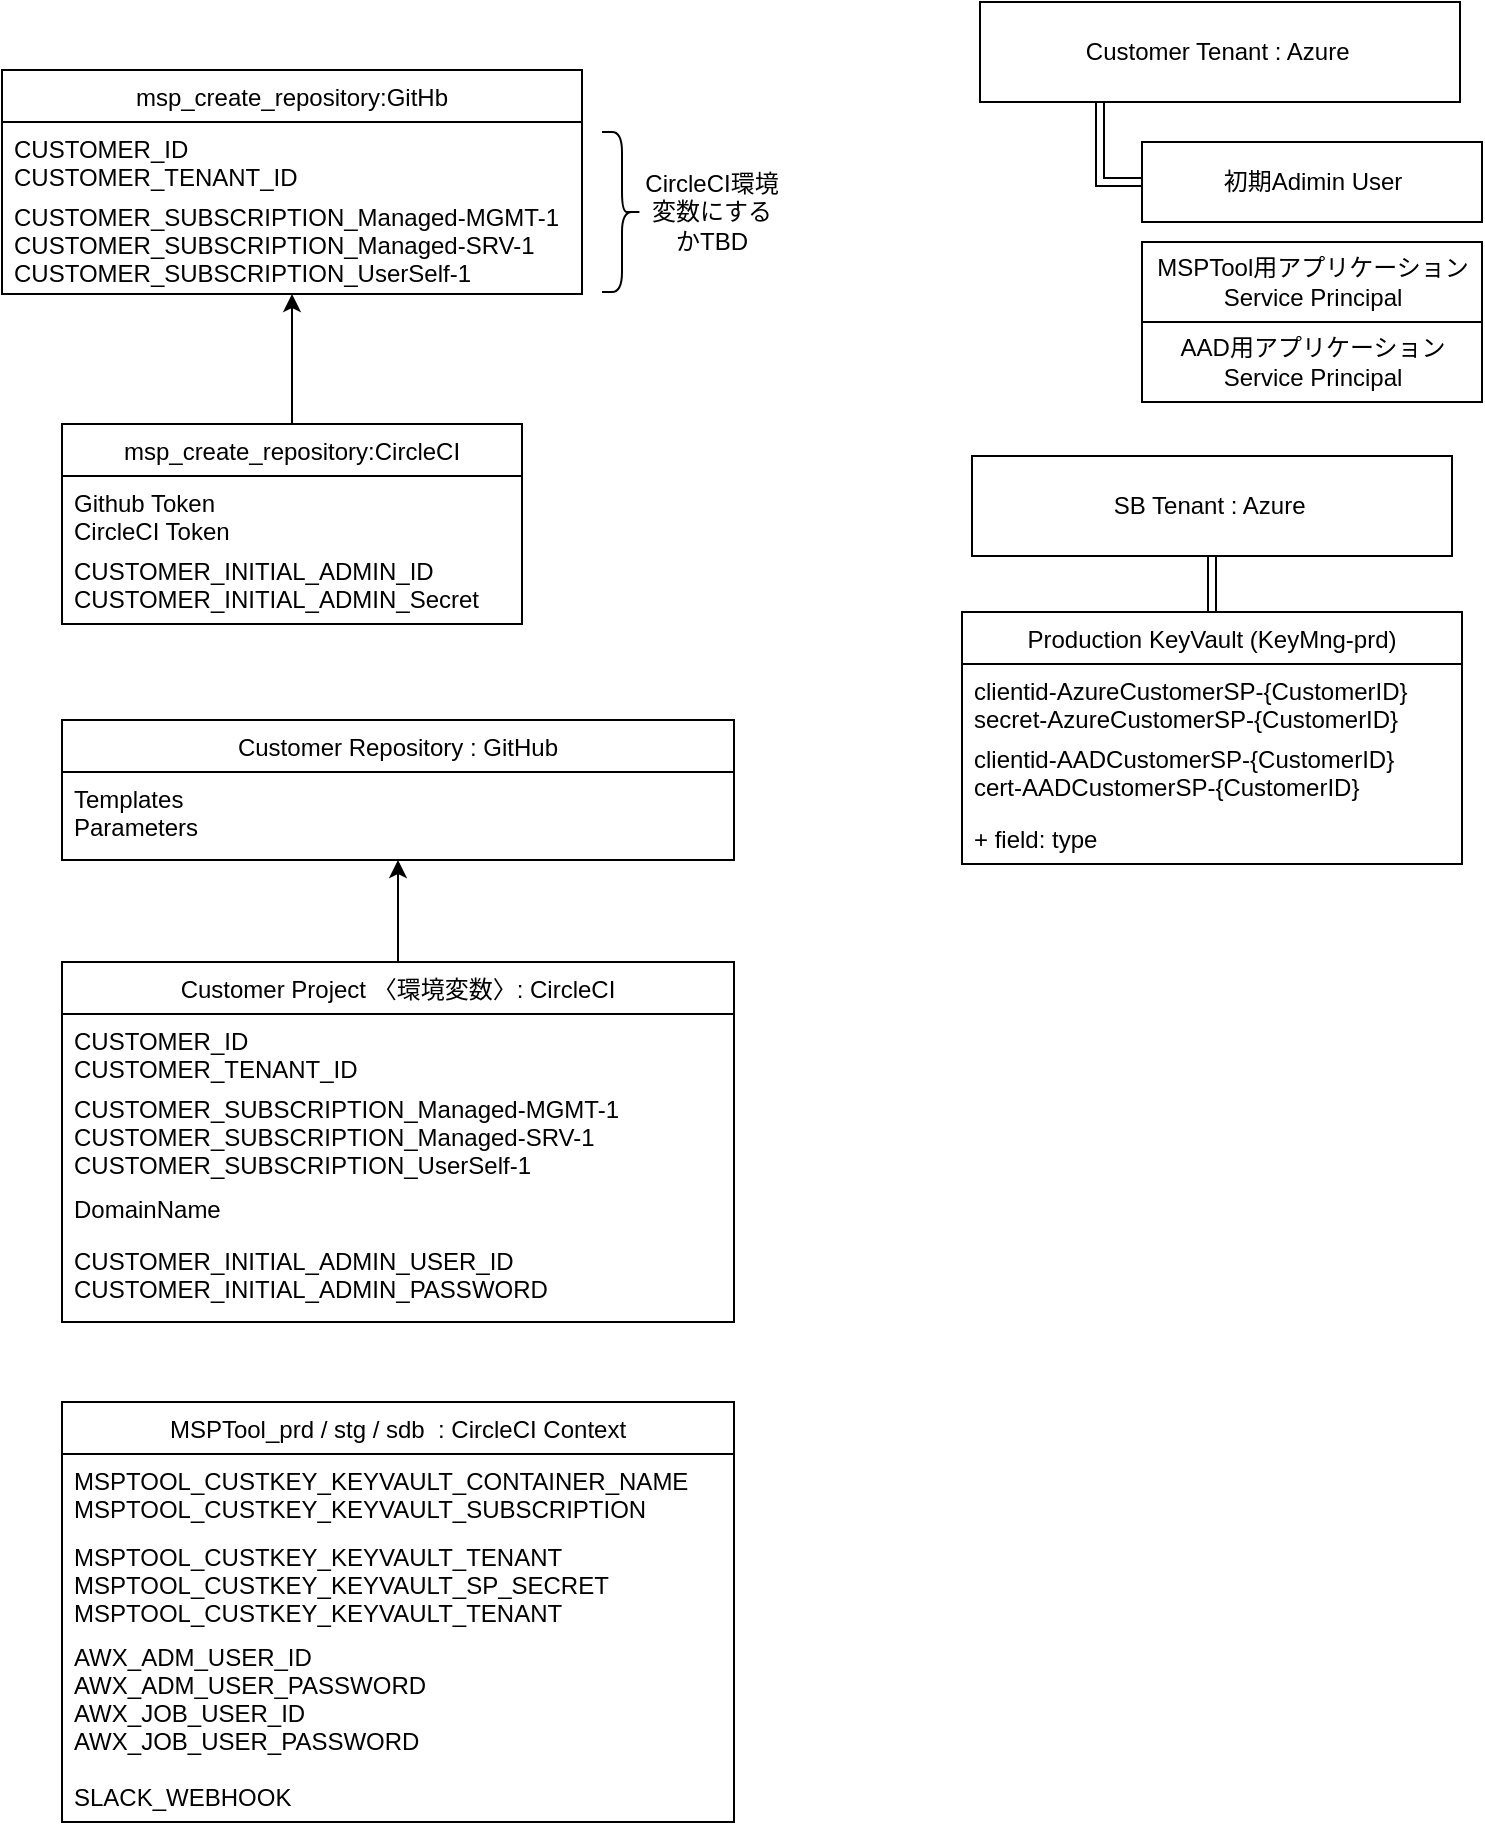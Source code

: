 <mxfile version="12.8.1" type="github">
  <diagram id="P5GaY6llUOyP0zUPhSW4" name="ページ1">
    <mxGraphModel dx="1022" dy="437" grid="1" gridSize="10" guides="1" tooltips="1" connect="1" arrows="1" fold="1" page="1" pageScale="1" pageWidth="827" pageHeight="1169" math="0" shadow="0">
      <root>
        <mxCell id="0" />
        <mxCell id="1" parent="0" />
        <mxCell id="S7QVg3ZZSSZPas2lcmrq-1" value="msp_create_repository:GitHb" style="swimlane;fontStyle=0;childLayout=stackLayout;horizontal=1;startSize=26;fillColor=none;horizontalStack=0;resizeParent=1;resizeParentMax=0;resizeLast=0;collapsible=1;marginBottom=0;" parent="1" vertex="1">
          <mxGeometry x="70" y="79" width="290" height="112" as="geometry" />
        </mxCell>
        <mxCell id="S7QVg3ZZSSZPas2lcmrq-2" value="CUSTOMER_ID&#xa;CUSTOMER_TENANT_ID" style="text;strokeColor=none;fillColor=none;align=left;verticalAlign=top;spacingLeft=4;spacingRight=4;overflow=hidden;rotatable=0;points=[[0,0.5],[1,0.5]];portConstraint=eastwest;" parent="S7QVg3ZZSSZPas2lcmrq-1" vertex="1">
          <mxGeometry y="26" width="290" height="34" as="geometry" />
        </mxCell>
        <mxCell id="S7QVg3ZZSSZPas2lcmrq-4" value="CUSTOMER_SUBSCRIPTION_Managed-MGMT-1&#xa;CUSTOMER_SUBSCRIPTION_Managed-SRV-1&#xa;CUSTOMER_SUBSCRIPTION_UserSelf-1" style="text;strokeColor=none;fillColor=none;align=left;verticalAlign=top;spacingLeft=4;spacingRight=4;overflow=hidden;rotatable=0;points=[[0,0.5],[1,0.5]];portConstraint=eastwest;" parent="S7QVg3ZZSSZPas2lcmrq-1" vertex="1">
          <mxGeometry y="60" width="290" height="52" as="geometry" />
        </mxCell>
        <mxCell id="CM9sQIWE9t5lUVxzC3yI-15" style="edgeStyle=orthogonalEdgeStyle;rounded=0;orthogonalLoop=1;jettySize=auto;html=1;exitX=0.5;exitY=0;exitDx=0;exitDy=0;" parent="1" source="S7QVg3ZZSSZPas2lcmrq-5" target="S7QVg3ZZSSZPas2lcmrq-1" edge="1">
          <mxGeometry relative="1" as="geometry" />
        </mxCell>
        <mxCell id="S7QVg3ZZSSZPas2lcmrq-5" value="msp_create_repository:CircleCI" style="swimlane;fontStyle=0;childLayout=stackLayout;horizontal=1;startSize=26;fillColor=none;horizontalStack=0;resizeParent=1;resizeParentMax=0;resizeLast=0;collapsible=1;marginBottom=0;" parent="1" vertex="1">
          <mxGeometry x="100" y="256" width="230" height="100" as="geometry" />
        </mxCell>
        <mxCell id="S7QVg3ZZSSZPas2lcmrq-6" value="Github Token&#xa;CircleCI Token" style="text;strokeColor=none;fillColor=none;align=left;verticalAlign=top;spacingLeft=4;spacingRight=4;overflow=hidden;rotatable=0;points=[[0,0.5],[1,0.5]];portConstraint=eastwest;" parent="S7QVg3ZZSSZPas2lcmrq-5" vertex="1">
          <mxGeometry y="26" width="230" height="34" as="geometry" />
        </mxCell>
        <mxCell id="S7QVg3ZZSSZPas2lcmrq-8" value="CUSTOMER_INITIAL_ADMIN_ID&#xa;CUSTOMER_INITIAL_ADMIN_Secret&#xa;" style="text;strokeColor=none;fillColor=none;align=left;verticalAlign=top;spacingLeft=4;spacingRight=4;overflow=hidden;rotatable=0;points=[[0,0.5],[1,0.5]];portConstraint=eastwest;" parent="S7QVg3ZZSSZPas2lcmrq-5" vertex="1">
          <mxGeometry y="60" width="230" height="40" as="geometry" />
        </mxCell>
        <mxCell id="S7QVg3ZZSSZPas2lcmrq-12" value="MSPTool_prd / stg / sdb  : CircleCI Context" style="swimlane;fontStyle=0;childLayout=stackLayout;horizontal=1;startSize=26;fillColor=none;horizontalStack=0;resizeParent=1;resizeParentMax=0;resizeLast=0;collapsible=1;marginBottom=0;" parent="1" vertex="1">
          <mxGeometry x="100" y="745" width="336" height="210" as="geometry" />
        </mxCell>
        <mxCell id="S7QVg3ZZSSZPas2lcmrq-16" value="MSPTOOL_CUSTKEY_KEYVAULT_CONTAINER_NAME&#xa;MSPTOOL_CUSTKEY_KEYVAULT_SUBSCRIPTION" style="text;strokeColor=none;fillColor=none;align=left;verticalAlign=top;spacingLeft=4;spacingRight=4;overflow=hidden;rotatable=0;points=[[0,0.5],[1,0.5]];portConstraint=eastwest;" parent="S7QVg3ZZSSZPas2lcmrq-12" vertex="1">
          <mxGeometry y="26" width="336" height="38" as="geometry" />
        </mxCell>
        <mxCell id="S7QVg3ZZSSZPas2lcmrq-15" value="MSPTOOL_CUSTKEY_KEYVAULT_TENANT&#xa;MSPTOOL_CUSTKEY_KEYVAULT_SP_SECRET&#xa;MSPTOOL_CUSTKEY_KEYVAULT_TENANT" style="text;strokeColor=none;fillColor=none;align=left;verticalAlign=top;spacingLeft=4;spacingRight=4;overflow=hidden;rotatable=0;points=[[0,0.5],[1,0.5]];portConstraint=eastwest;" parent="S7QVg3ZZSSZPas2lcmrq-12" vertex="1">
          <mxGeometry y="64" width="336" height="50" as="geometry" />
        </mxCell>
        <mxCell id="S7QVg3ZZSSZPas2lcmrq-17" value="AWX_ADM_USER_ID&#xa;AWX_ADM_USER_PASSWORD&#xa;AWX_JOB_USER_ID&#xa;AWX_JOB_USER_PASSWORD" style="text;strokeColor=none;fillColor=none;align=left;verticalAlign=top;spacingLeft=4;spacingRight=4;overflow=hidden;rotatable=0;points=[[0,0.5],[1,0.5]];portConstraint=eastwest;" parent="S7QVg3ZZSSZPas2lcmrq-12" vertex="1">
          <mxGeometry y="114" width="336" height="70" as="geometry" />
        </mxCell>
        <mxCell id="CM9sQIWE9t5lUVxzC3yI-5" value="SLACK_WEBHOOK" style="text;strokeColor=none;fillColor=none;align=left;verticalAlign=top;spacingLeft=4;spacingRight=4;overflow=hidden;rotatable=0;points=[[0,0.5],[1,0.5]];portConstraint=eastwest;" parent="S7QVg3ZZSSZPas2lcmrq-12" vertex="1">
          <mxGeometry y="184" width="336" height="26" as="geometry" />
        </mxCell>
        <mxCell id="CM9sQIWE9t5lUVxzC3yI-17" style="edgeStyle=orthogonalEdgeStyle;rounded=0;orthogonalLoop=1;jettySize=auto;html=1;exitX=0.5;exitY=0;exitDx=0;exitDy=0;" parent="1" source="S7QVg3ZZSSZPas2lcmrq-18" target="CM9sQIWE9t5lUVxzC3yI-10" edge="1">
          <mxGeometry relative="1" as="geometry" />
        </mxCell>
        <mxCell id="S7QVg3ZZSSZPas2lcmrq-18" value="Customer Project 〈環境変数〉: CircleCI" style="swimlane;fontStyle=0;childLayout=stackLayout;horizontal=1;startSize=26;fillColor=none;horizontalStack=0;resizeParent=1;resizeParentMax=0;resizeLast=0;collapsible=1;marginBottom=0;" parent="1" vertex="1">
          <mxGeometry x="100" y="525" width="336" height="180" as="geometry" />
        </mxCell>
        <mxCell id="S7QVg3ZZSSZPas2lcmrq-19" value="CUSTOMER_ID&#xa;CUSTOMER_TENANT_ID" style="text;strokeColor=none;fillColor=none;align=left;verticalAlign=top;spacingLeft=4;spacingRight=4;overflow=hidden;rotatable=0;points=[[0,0.5],[1,0.5]];portConstraint=eastwest;" parent="S7QVg3ZZSSZPas2lcmrq-18" vertex="1">
          <mxGeometry y="26" width="336" height="34" as="geometry" />
        </mxCell>
        <mxCell id="S7QVg3ZZSSZPas2lcmrq-20" value="CUSTOMER_SUBSCRIPTION_Managed-MGMT-1&#xa;CUSTOMER_SUBSCRIPTION_Managed-SRV-1&#xa;CUSTOMER_SUBSCRIPTION_UserSelf-1" style="text;strokeColor=none;fillColor=none;align=left;verticalAlign=top;spacingLeft=4;spacingRight=4;overflow=hidden;rotatable=0;points=[[0,0.5],[1,0.5]];portConstraint=eastwest;" parent="S7QVg3ZZSSZPas2lcmrq-18" vertex="1">
          <mxGeometry y="60" width="336" height="50" as="geometry" />
        </mxCell>
        <mxCell id="S7QVg3ZZSSZPas2lcmrq-22" value="DomainName" style="text;strokeColor=none;fillColor=none;align=left;verticalAlign=top;spacingLeft=4;spacingRight=4;overflow=hidden;rotatable=0;points=[[0,0.5],[1,0.5]];portConstraint=eastwest;" parent="S7QVg3ZZSSZPas2lcmrq-18" vertex="1">
          <mxGeometry y="110" width="336" height="26" as="geometry" />
        </mxCell>
        <mxCell id="TaOMgpJlK4pdIPkkHnON-1" value="CUSTOMER_INITIAL_ADMIN_USER_ID&#xa;CUSTOMER_INITIAL_ADMIN_PASSWORD" style="text;strokeColor=none;fillColor=none;align=left;verticalAlign=top;spacingLeft=4;spacingRight=4;overflow=hidden;rotatable=0;points=[[0,0.5],[1,0.5]];portConstraint=eastwest;" vertex="1" parent="S7QVg3ZZSSZPas2lcmrq-18">
          <mxGeometry y="136" width="336" height="44" as="geometry" />
        </mxCell>
        <mxCell id="S7QVg3ZZSSZPas2lcmrq-27" style="edgeStyle=orthogonalEdgeStyle;rounded=0;orthogonalLoop=1;jettySize=auto;html=1;exitX=0.25;exitY=1;exitDx=0;exitDy=0;entryX=0;entryY=0.5;entryDx=0;entryDy=0;shape=link;" parent="1" source="S7QVg3ZZSSZPas2lcmrq-23" target="S7QVg3ZZSSZPas2lcmrq-24" edge="1">
          <mxGeometry relative="1" as="geometry" />
        </mxCell>
        <mxCell id="S7QVg3ZZSSZPas2lcmrq-23" value="Customer Tenant : Azure&amp;nbsp;" style="html=1;" parent="1" vertex="1">
          <mxGeometry x="559" y="45" width="240" height="50" as="geometry" />
        </mxCell>
        <mxCell id="S7QVg3ZZSSZPas2lcmrq-24" value="初期Adimin User" style="html=1;" parent="1" vertex="1">
          <mxGeometry x="640" y="115" width="170" height="40" as="geometry" />
        </mxCell>
        <mxCell id="S7QVg3ZZSSZPas2lcmrq-25" value="MSPTool用アプリケーション&lt;br&gt;Service Principal" style="html=1;" parent="1" vertex="1">
          <mxGeometry x="640" y="165" width="170" height="40" as="geometry" />
        </mxCell>
        <mxCell id="S7QVg3ZZSSZPas2lcmrq-28" value="Production KeyVault (KeyMng-prd)" style="swimlane;fontStyle=0;childLayout=stackLayout;horizontal=1;startSize=26;fillColor=none;horizontalStack=0;resizeParent=1;resizeParentMax=0;resizeLast=0;collapsible=1;marginBottom=0;" parent="1" vertex="1">
          <mxGeometry x="550" y="350" width="250" height="126" as="geometry" />
        </mxCell>
        <mxCell id="S7QVg3ZZSSZPas2lcmrq-29" value="clientid-AzureCustomerSP-{CustomerID}&#xa;secret-AzureCustomerSP-{CustomerID}" style="text;strokeColor=none;fillColor=none;align=left;verticalAlign=top;spacingLeft=4;spacingRight=4;overflow=hidden;rotatable=0;points=[[0,0.5],[1,0.5]];portConstraint=eastwest;" parent="S7QVg3ZZSSZPas2lcmrq-28" vertex="1">
          <mxGeometry y="26" width="250" height="34" as="geometry" />
        </mxCell>
        <mxCell id="S7QVg3ZZSSZPas2lcmrq-30" value="clientid-AADCustomerSP-{CustomerID}&#xa;cert-AADCustomerSP-{CustomerID}" style="text;strokeColor=none;fillColor=none;align=left;verticalAlign=top;spacingLeft=4;spacingRight=4;overflow=hidden;rotatable=0;points=[[0,0.5],[1,0.5]];portConstraint=eastwest;" parent="S7QVg3ZZSSZPas2lcmrq-28" vertex="1">
          <mxGeometry y="60" width="250" height="40" as="geometry" />
        </mxCell>
        <mxCell id="S7QVg3ZZSSZPas2lcmrq-31" value="+ field: type" style="text;strokeColor=none;fillColor=none;align=left;verticalAlign=top;spacingLeft=4;spacingRight=4;overflow=hidden;rotatable=0;points=[[0,0.5],[1,0.5]];portConstraint=eastwest;" parent="S7QVg3ZZSSZPas2lcmrq-28" vertex="1">
          <mxGeometry y="100" width="250" height="26" as="geometry" />
        </mxCell>
        <mxCell id="CM9sQIWE9t5lUVxzC3yI-2" style="edgeStyle=orthogonalEdgeStyle;rounded=0;orthogonalLoop=1;jettySize=auto;html=1;exitX=0.5;exitY=1;exitDx=0;exitDy=0;shape=link;" parent="1" source="S7QVg3ZZSSZPas2lcmrq-32" target="S7QVg3ZZSSZPas2lcmrq-28" edge="1">
          <mxGeometry relative="1" as="geometry" />
        </mxCell>
        <mxCell id="S7QVg3ZZSSZPas2lcmrq-32" value="SB Tenant : Azure&amp;nbsp;" style="html=1;" parent="1" vertex="1">
          <mxGeometry x="555" y="272" width="240" height="50" as="geometry" />
        </mxCell>
        <mxCell id="CM9sQIWE9t5lUVxzC3yI-3" value="AAD用アプリケーション&lt;br&gt;Service Principal" style="html=1;" parent="1" vertex="1">
          <mxGeometry x="640" y="205" width="170" height="40" as="geometry" />
        </mxCell>
        <mxCell id="CM9sQIWE9t5lUVxzC3yI-10" value="Customer Repository : GitHub" style="swimlane;fontStyle=0;childLayout=stackLayout;horizontal=1;startSize=26;fillColor=none;horizontalStack=0;resizeParent=1;resizeParentMax=0;resizeLast=0;collapsible=1;marginBottom=0;" parent="1" vertex="1">
          <mxGeometry x="100" y="404" width="336" height="70" as="geometry" />
        </mxCell>
        <mxCell id="CM9sQIWE9t5lUVxzC3yI-13" value="Templates&#xa;Parameters" style="text;strokeColor=none;fillColor=none;align=left;verticalAlign=top;spacingLeft=4;spacingRight=4;overflow=hidden;rotatable=0;points=[[0,0.5],[1,0.5]];portConstraint=eastwest;" parent="CM9sQIWE9t5lUVxzC3yI-10" vertex="1">
          <mxGeometry y="26" width="336" height="44" as="geometry" />
        </mxCell>
        <mxCell id="CM9sQIWE9t5lUVxzC3yI-18" value="" style="shape=curlyBracket;whiteSpace=wrap;html=1;rounded=1;direction=west;" parent="1" vertex="1">
          <mxGeometry x="370" y="110" width="20" height="80" as="geometry" />
        </mxCell>
        <mxCell id="CM9sQIWE9t5lUVxzC3yI-19" value="CircleCI環境変数にするかTBD" style="text;html=1;strokeColor=none;fillColor=none;align=center;verticalAlign=middle;whiteSpace=wrap;rounded=0;" parent="1" vertex="1">
          <mxGeometry x="390" y="140" width="70" height="20" as="geometry" />
        </mxCell>
      </root>
    </mxGraphModel>
  </diagram>
</mxfile>
